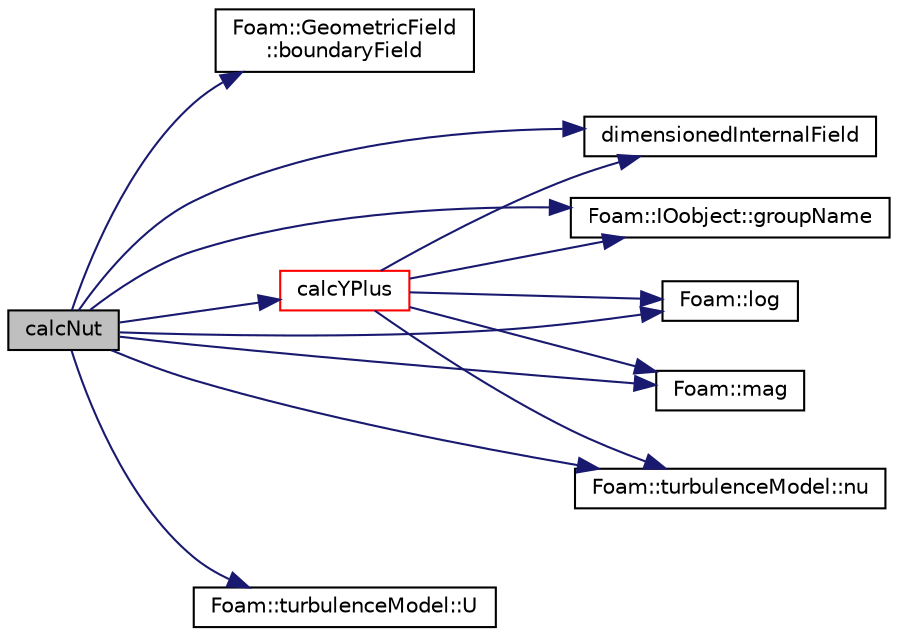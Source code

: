 digraph "calcNut"
{
  bgcolor="transparent";
  edge [fontname="Helvetica",fontsize="10",labelfontname="Helvetica",labelfontsize="10"];
  node [fontname="Helvetica",fontsize="10",shape=record];
  rankdir="LR";
  Node1 [label="calcNut",height=0.2,width=0.4,color="black", fillcolor="grey75", style="filled", fontcolor="black"];
  Node1 -> Node2 [color="midnightblue",fontsize="10",style="solid",fontname="Helvetica"];
  Node2 [label="Foam::GeometricField\l::boundaryField",height=0.2,width=0.4,color="black",URL="$a00924.html#a3c6c1a789b48ea0c5e8bff64f9c14f2d",tooltip="Return reference to GeometricBoundaryField. "];
  Node1 -> Node3 [color="midnightblue",fontsize="10",style="solid",fontname="Helvetica"];
  Node3 [label="calcYPlus",height=0.2,width=0.4,color="red",URL="$a01689.html#a656a897e714e1cefeb22bcfa097e8e30",tooltip="Calculate yPLus. "];
  Node3 -> Node4 [color="midnightblue",fontsize="10",style="solid",fontname="Helvetica"];
  Node4 [label="dimensionedInternalField",height=0.2,width=0.4,color="black",URL="$a03130.html#a942cd19121a46cdc649099eb27c74b18"];
  Node3 -> Node5 [color="midnightblue",fontsize="10",style="solid",fontname="Helvetica"];
  Node5 [label="Foam::IOobject::groupName",height=0.2,width=0.4,color="black",URL="$a01182.html#ad5705e6da2a025ad75b4cf5d748d7d30"];
  Node3 -> Node6 [color="midnightblue",fontsize="10",style="solid",fontname="Helvetica"];
  Node6 [label="Foam::log",height=0.2,width=0.4,color="black",URL="$a10742.html#a6e89590da9859ad497977e08f110d4b5"];
  Node3 -> Node7 [color="midnightblue",fontsize="10",style="solid",fontname="Helvetica"];
  Node7 [label="Foam::mag",height=0.2,width=0.4,color="black",URL="$a10742.html#a929da2a3fdcf3dacbbe0487d3a330dae"];
  Node3 -> Node8 [color="midnightblue",fontsize="10",style="solid",fontname="Helvetica"];
  Node8 [label="Foam::turbulenceModel::nu",height=0.2,width=0.4,color="black",URL="$a02705.html#a873c2bd19b9d6641c6c1f03df3a292aa",tooltip="Return the laminar viscosity. "];
  Node1 -> Node4 [color="midnightblue",fontsize="10",style="solid",fontname="Helvetica"];
  Node1 -> Node5 [color="midnightblue",fontsize="10",style="solid",fontname="Helvetica"];
  Node1 -> Node6 [color="midnightblue",fontsize="10",style="solid",fontname="Helvetica"];
  Node1 -> Node7 [color="midnightblue",fontsize="10",style="solid",fontname="Helvetica"];
  Node1 -> Node8 [color="midnightblue",fontsize="10",style="solid",fontname="Helvetica"];
  Node1 -> Node9 [color="midnightblue",fontsize="10",style="solid",fontname="Helvetica"];
  Node9 [label="Foam::turbulenceModel::U",height=0.2,width=0.4,color="black",URL="$a02705.html#a0b0f7927917d51eb0331cdda095aa21f",tooltip="Access function to velocity field. "];
}
